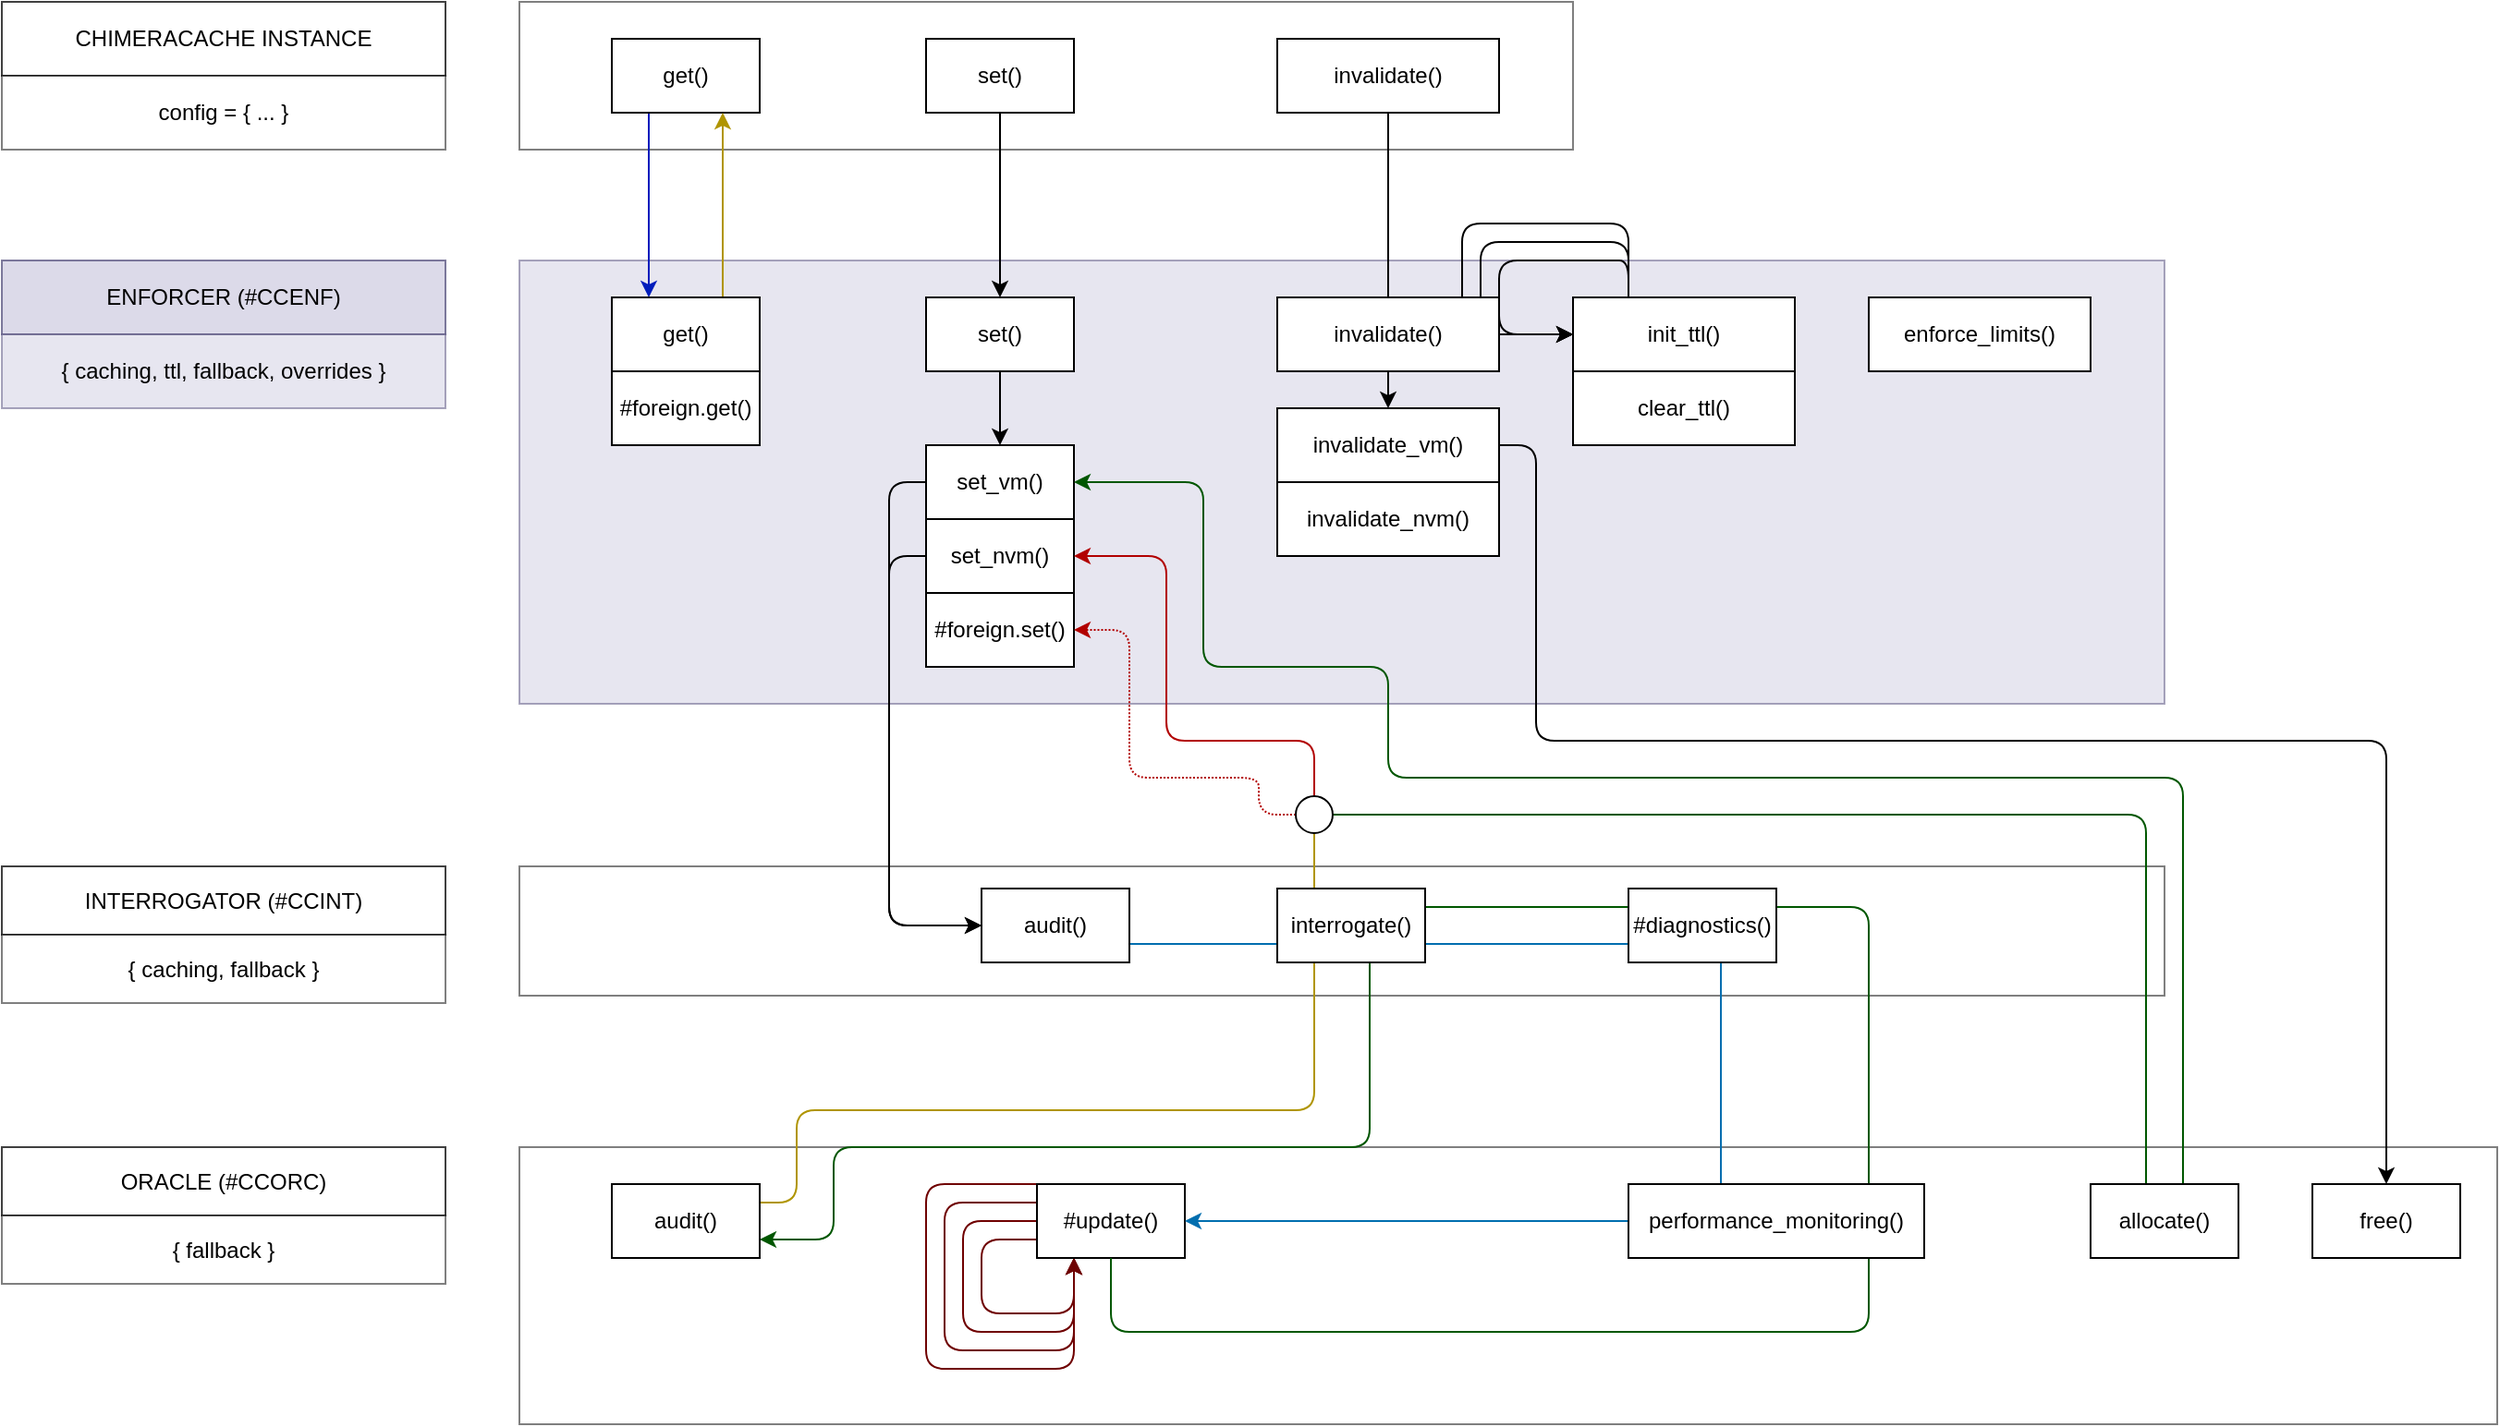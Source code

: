 <mxfile>
    <diagram id="EUoIF8F6BoiCCJ9SxhuZ" name="Page-1">
        <mxGraphModel dx="2026" dy="768" grid="1" gridSize="10" guides="1" tooltips="1" connect="1" arrows="1" fold="1" page="1" pageScale="1" pageWidth="850" pageHeight="1100" math="0" shadow="0">
            <root>
                <mxCell id="0"/>
                <mxCell id="1" parent="0"/>
                <mxCell id="109" value="" style="whiteSpace=wrap;html=1;opacity=50;fillColor=light-dark(#FFFFFF,#003300);" parent="1" vertex="1">
                    <mxGeometry x="560" y="160" width="570" height="80" as="geometry"/>
                </mxCell>
                <mxCell id="108" value="" style="whiteSpace=wrap;html=1;fillColor=light-dark(#D0CEE2,#330033);strokeColor=#56517e;opacity=50;" parent="1" vertex="1">
                    <mxGeometry x="560" y="300" width="890" height="240" as="geometry"/>
                </mxCell>
                <mxCell id="107" value="" style="whiteSpace=wrap;html=1;opacity=50;fillColor=light-dark(#FFFFFF,#003333);" parent="1" vertex="1">
                    <mxGeometry x="560" y="628" width="890" height="70" as="geometry"/>
                </mxCell>
                <mxCell id="106" value="&lt;span style=&quot;font-family: monospace; font-size: 0px; text-align: start; text-wrap-mode: nowrap;&quot;&gt;%3CmxGraphModel%3E%3Croot%3E%3CmxCell%20id%3D%220%22%2F%3E%3CmxCell%20id%3D%221%22%20parent%3D%220%22%2F%3E%3CmxCell%20id%3D%222%22%20value%3D%22%22%20style%3D%22whiteSpace%3Dwrap%3Bhtml%3D1%3B%22%20vertex%3D%221%22%20parent%3D%221%22%3E%3CmxGeometry%20y%3D%22440%22%20width%3D%221320%22%20height%3D%22130%22%20as%3D%22geometry%22%2F%3E%3C%2FmxCell%3E%3C%2Froot%3E%3C%2FmxGraphModel%3E&lt;/span&gt;" style="whiteSpace=wrap;html=1;opacity=50;fillColor=light-dark(#FFFFFF,#33001A);" parent="1" vertex="1">
                    <mxGeometry x="560" y="780" width="1070" height="150" as="geometry"/>
                </mxCell>
                <mxCell id="40" style="edgeStyle=none;html=1;exitX=0.5;exitY=1;exitDx=0;exitDy=0;entryX=0.5;entryY=0;entryDx=0;entryDy=0;strokeColor=light-dark(#000000,#001DBC);" parent="1" source="30" target="27" edge="1">
                    <mxGeometry relative="1" as="geometry"/>
                </mxCell>
                <mxCell id="38" style="edgeStyle=none;html=1;exitX=0.25;exitY=1;exitDx=0;exitDy=0;entryX=0.25;entryY=0;entryDx=0;entryDy=0;fillColor=#0050ef;strokeColor=light-dark(#001DBC,#3333FF);" parent="1" source="3" target="20" edge="1">
                    <mxGeometry relative="1" as="geometry">
                        <mxPoint x="620" y="240" as="sourcePoint"/>
                        <mxPoint x="620" y="320" as="targetPoint"/>
                    </mxGeometry>
                </mxCell>
                <mxCell id="3" value="get()" style="whiteSpace=wrap;html=1;rotation=0;" parent="1" vertex="1">
                    <mxGeometry x="610" y="180" width="80" height="40" as="geometry"/>
                </mxCell>
                <mxCell id="39" style="edgeStyle=none;html=1;exitX=0.5;exitY=1;exitDx=0;exitDy=0;entryX=0.5;entryY=0;entryDx=0;entryDy=0;strokeColor=light-dark(#000000,#3333FF);" parent="1" source="4" target="28" edge="1">
                    <mxGeometry relative="1" as="geometry"/>
                </mxCell>
                <mxCell id="4" value="set()" style="whiteSpace=wrap;html=1;rotation=0;" parent="1" vertex="1">
                    <mxGeometry x="780" y="180" width="80" height="40" as="geometry"/>
                </mxCell>
                <mxCell id="80" style="edgeStyle=none;html=1;exitX=0.75;exitY=0;exitDx=0;exitDy=0;entryX=0.75;entryY=1;entryDx=0;entryDy=0;fillColor=#e3c800;strokeColor=light-dark(#B09500,#FFFF33);" parent="1" source="20" target="3" edge="1">
                    <mxGeometry relative="1" as="geometry"/>
                </mxCell>
                <mxCell id="20" value="get()" style="whiteSpace=wrap;html=1;rotation=0;" parent="1" vertex="1">
                    <mxGeometry x="610" y="320" width="80" height="40" as="geometry"/>
                </mxCell>
                <mxCell id="49" style="edgeStyle=none;html=1;exitX=0;exitY=0.5;exitDx=0;exitDy=0;entryX=0;entryY=0.5;entryDx=0;entryDy=0;strokeColor=light-dark(#000000,#3333FF);" parent="1" source="21" target="54" edge="1">
                    <mxGeometry relative="1" as="geometry">
                        <mxPoint x="760" y="590" as="targetPoint"/>
                        <mxPoint x="750" y="420" as="sourcePoint"/>
                        <Array as="points">
                            <mxPoint x="760" y="420"/>
                            <mxPoint x="760" y="660"/>
                        </Array>
                    </mxGeometry>
                </mxCell>
                <mxCell id="21" value="set_vm()" style="whiteSpace=wrap;html=1;rotation=0;" parent="1" vertex="1">
                    <mxGeometry x="780" y="400" width="80" height="40" as="geometry"/>
                </mxCell>
                <mxCell id="50" style="edgeStyle=none;html=1;exitX=0;exitY=0.5;exitDx=0;exitDy=0;entryX=0;entryY=0.5;entryDx=0;entryDy=0;strokeColor=light-dark(#000000,#3333FF);" parent="1" source="22" target="54" edge="1">
                    <mxGeometry relative="1" as="geometry">
                        <mxPoint x="750" y="460" as="targetPoint"/>
                        <Array as="points">
                            <mxPoint x="760" y="460"/>
                            <mxPoint x="760" y="660"/>
                        </Array>
                    </mxGeometry>
                </mxCell>
                <mxCell id="22" value="set_nvm()" style="whiteSpace=wrap;html=1;rotation=0;" parent="1" vertex="1">
                    <mxGeometry x="780" y="440" width="80" height="40" as="geometry"/>
                </mxCell>
                <mxCell id="23" value="#foreign.set()" style="whiteSpace=wrap;html=1;rotation=0;" parent="1" vertex="1">
                    <mxGeometry x="780" y="480" width="80" height="40" as="geometry"/>
                </mxCell>
                <mxCell id="24" value="#foreign.get()" style="whiteSpace=wrap;html=1;rotation=0;" parent="1" vertex="1">
                    <mxGeometry x="610" y="360" width="80" height="40" as="geometry"/>
                </mxCell>
                <mxCell id="100" style="edgeStyle=none;html=1;exitX=1;exitY=0.5;exitDx=0;exitDy=0;entryX=0.5;entryY=0;entryDx=0;entryDy=0;strokeColor=light-dark(#000000,#001DBC);" parent="1" source="27" target="99" edge="1">
                    <mxGeometry relative="1" as="geometry">
                        <Array as="points">
                            <mxPoint x="1110" y="400"/>
                            <mxPoint x="1110" y="560"/>
                            <mxPoint x="1570" y="560"/>
                        </Array>
                    </mxGeometry>
                </mxCell>
                <mxCell id="27" value="invalidate_vm()" style="whiteSpace=wrap;html=1;" parent="1" vertex="1">
                    <mxGeometry x="970" y="380" width="120" height="40" as="geometry"/>
                </mxCell>
                <mxCell id="36" style="edgeStyle=none;html=1;exitX=0.5;exitY=1;exitDx=0;exitDy=0;entryX=0.5;entryY=0;entryDx=0;entryDy=0;strokeColor=light-dark(#000000,#3333FF);" parent="1" source="28" target="21" edge="1">
                    <mxGeometry relative="1" as="geometry"/>
                </mxCell>
                <mxCell id="28" value="set()" style="whiteSpace=wrap;html=1;rotation=0;" parent="1" vertex="1">
                    <mxGeometry x="780" y="320" width="80" height="40" as="geometry"/>
                </mxCell>
                <mxCell id="29" value="invalidate_nvm()" style="whiteSpace=wrap;html=1;" parent="1" vertex="1">
                    <mxGeometry x="970" y="420" width="120" height="40" as="geometry"/>
                </mxCell>
                <mxCell id="30" value="invalidate()" style="whiteSpace=wrap;html=1;rotation=0;" parent="1" vertex="1">
                    <mxGeometry x="970" y="180" width="120" height="40" as="geometry"/>
                </mxCell>
                <mxCell id="124" style="edgeStyle=none;html=1;exitX=0.25;exitY=0;exitDx=0;exitDy=0;entryX=0;entryY=0.5;entryDx=0;entryDy=0;strokeColor=light-dark(#000000,#001DBC);" edge="1" parent="1" source="33" target="33">
                    <mxGeometry relative="1" as="geometry">
                        <mxPoint x="1080" y="280" as="targetPoint"/>
                        <Array as="points">
                            <mxPoint x="1160" y="280"/>
                            <mxPoint x="1070" y="280"/>
                            <mxPoint x="1070" y="340"/>
                        </Array>
                    </mxGeometry>
                </mxCell>
                <mxCell id="126" style="edgeStyle=none;html=1;exitX=0.25;exitY=0;exitDx=0;exitDy=0;entryX=0;entryY=0.5;entryDx=0;entryDy=0;strokeColor=light-dark(#000000,#001DBC);" edge="1" parent="1" source="33" target="33">
                    <mxGeometry relative="1" as="geometry">
                        <mxPoint x="1070" y="259.808" as="targetPoint"/>
                        <Array as="points">
                            <mxPoint x="1160" y="290"/>
                            <mxPoint x="1080" y="290"/>
                            <mxPoint x="1080" y="340"/>
                        </Array>
                    </mxGeometry>
                </mxCell>
                <mxCell id="127" style="edgeStyle=none;html=1;exitX=0.25;exitY=0;exitDx=0;exitDy=0;strokeColor=light-dark(#000000,#001DBC);" edge="1" parent="1" source="33" target="33">
                    <mxGeometry relative="1" as="geometry">
                        <mxPoint x="1080" y="250" as="targetPoint"/>
                        <Array as="points">
                            <mxPoint x="1160" y="300"/>
                            <mxPoint x="1150" y="300"/>
                            <mxPoint x="1090" y="300"/>
                            <mxPoint x="1090" y="340"/>
                        </Array>
                    </mxGeometry>
                </mxCell>
                <mxCell id="33" value="init_ttl()" style="whiteSpace=wrap;html=1;" parent="1" vertex="1">
                    <mxGeometry x="1130" y="320" width="120" height="40" as="geometry"/>
                </mxCell>
                <mxCell id="34" value="clear_ttl()" style="whiteSpace=wrap;html=1;" parent="1" vertex="1">
                    <mxGeometry x="1130" y="360" width="120" height="40" as="geometry"/>
                </mxCell>
                <mxCell id="42" value="enforce_limits()" style="whiteSpace=wrap;html=1;" parent="1" vertex="1">
                    <mxGeometry x="1290" y="320" width="120" height="40" as="geometry"/>
                </mxCell>
                <mxCell id="78" style="edgeStyle=none;html=1;entryX=1;entryY=0.5;entryDx=0;entryDy=0;fillColor=#e51400;strokeColor=light-dark(#B20000,#FF0000);exitX=0.5;exitY=0;exitDx=0;exitDy=0;" parent="1" source="98" target="22" edge="1">
                    <mxGeometry relative="1" as="geometry">
                        <mxPoint x="990" y="600" as="sourcePoint"/>
                        <Array as="points">
                            <mxPoint x="990" y="560"/>
                            <mxPoint x="910" y="560"/>
                            <mxPoint x="910" y="460"/>
                        </Array>
                    </mxGeometry>
                </mxCell>
                <mxCell id="79" style="edgeStyle=none;html=1;entryX=1;entryY=0.5;entryDx=0;entryDy=0;fillColor=#e51400;strokeColor=light-dark(#B20000,#FF0000);dashed=1;dashPattern=1 1;exitX=0;exitY=0.5;exitDx=0;exitDy=0;" parent="1" source="98" target="23" edge="1">
                    <mxGeometry relative="1" as="geometry">
                        <mxPoint x="970" y="600" as="sourcePoint"/>
                        <Array as="points">
                            <mxPoint x="960" y="600"/>
                            <mxPoint x="960" y="580"/>
                            <mxPoint x="890" y="580"/>
                            <mxPoint x="890" y="500"/>
                        </Array>
                    </mxGeometry>
                </mxCell>
                <mxCell id="91" style="edgeStyle=none;html=1;exitX=0;exitY=0.5;exitDx=0;exitDy=0;entryX=0.25;entryY=1;entryDx=0;entryDy=0;fillColor=#a20025;strokeColor=light-dark(#6F0000,#FF0000);" parent="1" source="53" target="53" edge="1">
                    <mxGeometry relative="1" as="geometry">
                        <mxPoint x="850" y="880" as="targetPoint"/>
                        <Array as="points">
                            <mxPoint x="800" y="820"/>
                            <mxPoint x="800" y="880"/>
                            <mxPoint x="860" y="880"/>
                        </Array>
                    </mxGeometry>
                </mxCell>
                <mxCell id="92" style="edgeStyle=none;html=1;exitX=0;exitY=0.75;exitDx=0;exitDy=0;entryX=0.25;entryY=1;entryDx=0;entryDy=0;fillColor=#a20025;strokeColor=light-dark(#6F0000,#FF0000);" parent="1" source="53" target="53" edge="1">
                    <mxGeometry relative="1" as="geometry">
                        <mxPoint x="850" y="870" as="targetPoint"/>
                        <Array as="points">
                            <mxPoint x="810" y="830"/>
                            <mxPoint x="810" y="870"/>
                            <mxPoint x="860" y="870"/>
                        </Array>
                    </mxGeometry>
                </mxCell>
                <mxCell id="94" style="edgeStyle=none;html=1;exitX=0;exitY=0.25;exitDx=0;exitDy=0;entryX=0.25;entryY=1;entryDx=0;entryDy=0;fillColor=#a20025;strokeColor=light-dark(#6F0000,#FF0000);" parent="1" source="53" target="53" edge="1">
                    <mxGeometry relative="1" as="geometry">
                        <mxPoint x="890" y="890" as="targetPoint"/>
                        <Array as="points">
                            <mxPoint x="790" y="810"/>
                            <mxPoint x="790" y="890"/>
                            <mxPoint x="860" y="890"/>
                        </Array>
                    </mxGeometry>
                </mxCell>
                <mxCell id="95" style="edgeStyle=none;html=1;exitX=0;exitY=0;exitDx=0;exitDy=0;entryX=0.25;entryY=1;entryDx=0;entryDy=0;fillColor=#a20025;strokeColor=light-dark(#6F0000,#FF0000);" parent="1" source="53" target="53" edge="1">
                    <mxGeometry relative="1" as="geometry">
                        <mxPoint x="860" y="940" as="targetPoint"/>
                        <Array as="points">
                            <mxPoint x="780" y="800"/>
                            <mxPoint x="780" y="900"/>
                            <mxPoint x="860" y="900"/>
                        </Array>
                    </mxGeometry>
                </mxCell>
                <mxCell id="53" value="#update()" style="whiteSpace=wrap;html=1;rotation=0;" parent="1" vertex="1">
                    <mxGeometry x="840" y="800" width="80" height="40" as="geometry"/>
                </mxCell>
                <mxCell id="90" style="edgeStyle=none;html=1;exitX=1;exitY=0.75;exitDx=0;exitDy=0;entryX=1;entryY=0.5;entryDx=0;entryDy=0;fillColor=#1ba1e2;strokeColor=light-dark(#006EAF,#3333FF);" parent="1" source="54" target="53" edge="1">
                    <mxGeometry relative="1" as="geometry">
                        <Array as="points">
                            <mxPoint x="1210" y="670"/>
                            <mxPoint x="1210" y="820"/>
                        </Array>
                    </mxGeometry>
                </mxCell>
                <mxCell id="54" value="audit()" style="whiteSpace=wrap;html=1;rotation=0;" parent="1" vertex="1">
                    <mxGeometry x="810" y="640" width="80" height="40" as="geometry"/>
                </mxCell>
                <mxCell id="68" style="edgeStyle=none;html=1;exitX=0.5;exitY=1;exitDx=0;exitDy=0;fillColor=#008a00;strokeColor=light-dark(#005700,#00FF00);" parent="1" source="53" edge="1">
                    <mxGeometry relative="1" as="geometry">
                        <mxPoint x="690" y="830" as="targetPoint"/>
                        <Array as="points">
                            <mxPoint x="880" y="880"/>
                            <mxPoint x="1290" y="880"/>
                            <mxPoint x="1290" y="650"/>
                            <mxPoint x="1020" y="650"/>
                            <mxPoint x="1020" y="730"/>
                            <mxPoint x="1020" y="780"/>
                            <mxPoint x="730" y="780"/>
                            <mxPoint x="730" y="830"/>
                        </Array>
                    </mxGeometry>
                </mxCell>
                <mxCell id="64" value="performance_monitoring()" style="whiteSpace=wrap;html=1;rotation=0;" parent="1" vertex="1">
                    <mxGeometry x="1160" y="800" width="160" height="40" as="geometry"/>
                </mxCell>
                <mxCell id="44" value="#diagnostics()" style="whiteSpace=wrap;html=1;rotation=0;" parent="1" vertex="1">
                    <mxGeometry x="1160" y="640" width="80" height="40" as="geometry"/>
                </mxCell>
                <mxCell id="88" style="edgeStyle=none;html=1;exitX=1;exitY=0.25;exitDx=0;exitDy=0;fillColor=#e3c800;strokeColor=light-dark(#B09500,#FFFF33);" parent="1" source="81" edge="1">
                    <mxGeometry relative="1" as="geometry">
                        <mxPoint x="990" y="600" as="targetPoint"/>
                        <Array as="points">
                            <mxPoint x="710" y="810"/>
                            <mxPoint x="710" y="760"/>
                            <mxPoint x="990" y="760"/>
                        </Array>
                    </mxGeometry>
                </mxCell>
                <mxCell id="81" value="audit()" style="whiteSpace=wrap;html=1;rotation=0;" parent="1" vertex="1">
                    <mxGeometry x="610" y="800" width="80" height="40" as="geometry"/>
                </mxCell>
                <mxCell id="47" value="interrogate()" style="whiteSpace=wrap;html=1;" parent="1" vertex="1">
                    <mxGeometry x="970" y="640" width="80" height="40" as="geometry"/>
                </mxCell>
                <mxCell id="104" style="edgeStyle=none;html=1;exitX=1;exitY=0.5;exitDx=0;exitDy=0;entryX=1;entryY=0.5;entryDx=0;entryDy=0;fillColor=#008a00;strokeColor=light-dark(#005700,#00FF00);" parent="1" source="98" target="21" edge="1">
                    <mxGeometry relative="1" as="geometry">
                        <mxPoint x="930" y="420" as="targetPoint"/>
                        <Array as="points">
                            <mxPoint x="1440" y="600"/>
                            <mxPoint x="1440" y="820"/>
                            <mxPoint x="1460" y="820"/>
                            <mxPoint x="1460" y="580"/>
                            <mxPoint x="1030" y="580"/>
                            <mxPoint x="1030" y="520"/>
                            <mxPoint x="930" y="520"/>
                            <mxPoint x="930" y="420"/>
                        </Array>
                    </mxGeometry>
                </mxCell>
                <mxCell id="98" value="" style="ellipse;whiteSpace=wrap;html=1;strokeColor=light-dark(#000000,#FFFF33);fillColor=light-dark(#FFFFFF,#FFFF33);" parent="1" vertex="1">
                    <mxGeometry x="980" y="590" width="20" height="20" as="geometry"/>
                </mxCell>
                <mxCell id="99" value="free()" style="whiteSpace=wrap;html=1;rotation=0;" parent="1" vertex="1">
                    <mxGeometry x="1530" y="800" width="80" height="40" as="geometry"/>
                </mxCell>
                <mxCell id="101" value="invalidate()" style="whiteSpace=wrap;html=1;" parent="1" vertex="1">
                    <mxGeometry x="970" y="320" width="120" height="40" as="geometry"/>
                </mxCell>
                <mxCell id="102" value="allocate()" style="whiteSpace=wrap;html=1;rotation=0;" parent="1" vertex="1">
                    <mxGeometry x="1410" y="800" width="80" height="40" as="geometry"/>
                </mxCell>
                <mxCell id="111" value="INTERROGATOR (#CCINT)" style="whiteSpace=wrap;html=1;opacity=75;fillColor=light-dark(#FFFFFF,#003333);" parent="1" vertex="1">
                    <mxGeometry x="280" y="628" width="240" height="37" as="geometry"/>
                </mxCell>
                <mxCell id="114" value="ENFORCER (#CCENF)" style="whiteSpace=wrap;html=1;fillColor=light-dark(#D0CEE2,#330033);strokeColor=#56517e;opacity=75;" parent="1" vertex="1">
                    <mxGeometry x="280" y="300" width="240" height="40" as="geometry"/>
                </mxCell>
                <mxCell id="115" value="CHIMERACACHE INSTANCE" style="whiteSpace=wrap;html=1;opacity=75;fillColor=light-dark(#FFFFFF,#003300);" parent="1" vertex="1">
                    <mxGeometry x="280" y="160" width="240" height="40" as="geometry"/>
                </mxCell>
                <mxCell id="118" value="ORACLE (#CCORC)" style="whiteSpace=wrap;html=1;opacity=75;fillColor=light-dark(#FFFFFF,#33001A);" parent="1" vertex="1">
                    <mxGeometry x="280" y="780" width="240" height="37" as="geometry"/>
                </mxCell>
                <mxCell id="119" value="config = { ... }" style="whiteSpace=wrap;html=1;opacity=50;fillColor=light-dark(#FFFFFF,#003300);" parent="1" vertex="1">
                    <mxGeometry x="280" y="200" width="240" height="40" as="geometry"/>
                </mxCell>
                <mxCell id="120" value="{ caching, ttl, fallback, overrides }" style="whiteSpace=wrap;html=1;fillColor=light-dark(#D0CEE2,#330033);strokeColor=#56517e;opacity=50;" parent="1" vertex="1">
                    <mxGeometry x="280" y="340" width="240" height="40" as="geometry"/>
                </mxCell>
                <mxCell id="122" value="{ caching, fallback }" style="whiteSpace=wrap;html=1;opacity=50;fillColor=light-dark(#FFFFFF,#003333);" parent="1" vertex="1">
                    <mxGeometry x="280" y="665" width="240" height="37" as="geometry"/>
                </mxCell>
                <mxCell id="123" value="{ fallback }" style="whiteSpace=wrap;html=1;opacity=50;fillColor=light-dark(#FFFFFF,#33001A);" parent="1" vertex="1">
                    <mxGeometry x="280" y="817" width="240" height="37" as="geometry"/>
                </mxCell>
            </root>
        </mxGraphModel>
    </diagram>
</mxfile>
